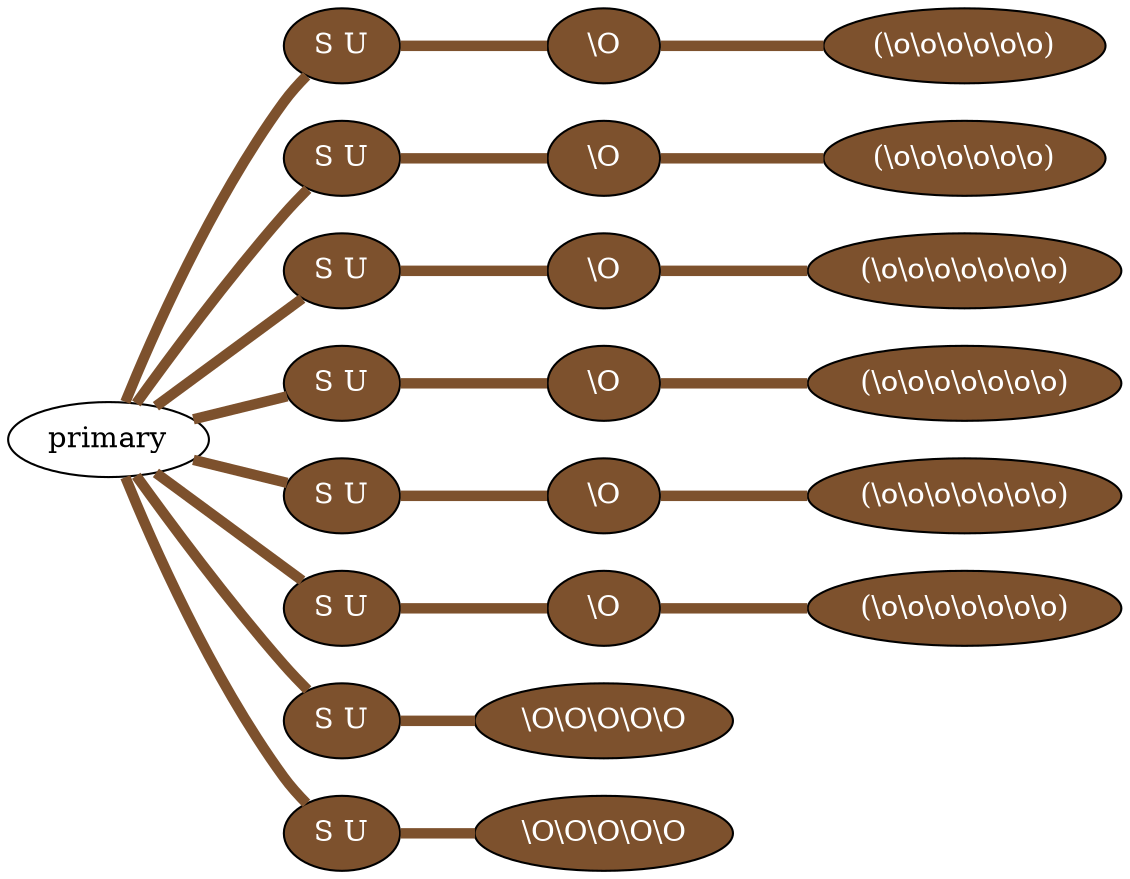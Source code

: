 graph {
 graph [rankdir=LR]
"1" [qtype="pendant_node", pendant_colors="#7D512D", pendant_ply="S", pendant_attach="U", pendant_length="35.5", label="S U", style=filled, fillcolor="#7D512D", fontcolor="#ffffff"]
"primary" -- "1" [qtype="pendant_link",penwidth=5,color="#7D512D"]
"1:0" [qtype="knot_node", knot_value="1", knot_type="S", knot_position="8.0", knot_spin="Z", label="\\O", style=filled, fillcolor="#7D512D" , fontcolor="#ffffff"]
"1" -- "1:0" [qtype="knot_link",penwidth=5,color="#7D512D"]
"1:1" [qtype="knot_node", knot_value="6", knot_type="L", knot_position="18.5", knot_spin="Z", label="(\\o\\o\\o\\o\\o\\o)", style=filled, fillcolor="#7D512D" , fontcolor="#ffffff"]
"1:0" -- "1:1" [qtype="knot_link",penwidth=5,color="#7D512D"]
"2" [qtype="pendant_node", pendant_colors="#7D512D", pendant_ply="S", pendant_attach="U", pendant_length="31.5", label="S U", style=filled, fillcolor="#7D512D", fontcolor="#ffffff"]
"primary" -- "2" [qtype="pendant_link",penwidth=5,color="#7D512D"]
"2:0" [qtype="knot_node", knot_value="1", knot_type="S", knot_position="8.0", knot_spin="Z", label="\\O", style=filled, fillcolor="#7D512D" , fontcolor="#ffffff"]
"2" -- "2:0" [qtype="knot_link",penwidth=5,color="#7D512D"]
"2:1" [qtype="knot_node", knot_value="6", knot_type="L", knot_position="19.0", knot_spin="Z", label="(\\o\\o\\o\\o\\o\\o)", style=filled, fillcolor="#7D512D" , fontcolor="#ffffff"]
"2:0" -- "2:1" [qtype="knot_link",penwidth=5,color="#7D512D"]
"3" [qtype="pendant_node", pendant_colors="#7D512D", pendant_ply="S", pendant_attach="U", pendant_length="33.0", label="S U", style=filled, fillcolor="#7D512D", fontcolor="#ffffff"]
"primary" -- "3" [qtype="pendant_link",penwidth=5,color="#7D512D"]
"3:0" [qtype="knot_node", knot_value="1", knot_type="S", knot_position="7.0", knot_spin="Z", label="\\O", style=filled, fillcolor="#7D512D" , fontcolor="#ffffff"]
"3" -- "3:0" [qtype="knot_link",penwidth=5,color="#7D512D"]
"3:1" [qtype="knot_node", knot_value="7", knot_type="L", knot_position="18.0", knot_spin="Z", label="(\\o\\o\\o\\o\\o\\o\\o)", style=filled, fillcolor="#7D512D" , fontcolor="#ffffff"]
"3:0" -- "3:1" [qtype="knot_link",penwidth=5,color="#7D512D"]
"4" [qtype="pendant_node", pendant_colors="#7D512D", pendant_ply="S", pendant_attach="U", pendant_length="29.5", label="S U", style=filled, fillcolor="#7D512D", fontcolor="#ffffff"]
"primary" -- "4" [qtype="pendant_link",penwidth=5,color="#7D512D"]
"4:0" [qtype="knot_node", knot_value="1", knot_type="S", knot_position="7.0", knot_spin="Z", label="\\O", style=filled, fillcolor="#7D512D" , fontcolor="#ffffff"]
"4" -- "4:0" [qtype="knot_link",penwidth=5,color="#7D512D"]
"4:1" [qtype="knot_node", knot_value="7", knot_type="L", knot_position="17.5", knot_spin="Z", label="(\\o\\o\\o\\o\\o\\o\\o)", style=filled, fillcolor="#7D512D" , fontcolor="#ffffff"]
"4:0" -- "4:1" [qtype="knot_link",penwidth=5,color="#7D512D"]
"5" [qtype="pendant_node", pendant_colors="#7D512D", pendant_ply="S", pendant_attach="U", pendant_length="30.5", label="S U", style=filled, fillcolor="#7D512D", fontcolor="#ffffff"]
"primary" -- "5" [qtype="pendant_link",penwidth=5,color="#7D512D"]
"5:0" [qtype="knot_node", knot_value="1", knot_type="S", knot_position="7.0", knot_spin="Z", label="\\O", style=filled, fillcolor="#7D512D" , fontcolor="#ffffff"]
"5" -- "5:0" [qtype="knot_link",penwidth=5,color="#7D512D"]
"5:1" [qtype="knot_node", knot_value="7", knot_type="L", knot_position="18.0", knot_spin="Z", label="(\\o\\o\\o\\o\\o\\o\\o)", style=filled, fillcolor="#7D512D" , fontcolor="#ffffff"]
"5:0" -- "5:1" [qtype="knot_link",penwidth=5,color="#7D512D"]
"6" [qtype="pendant_node", pendant_colors="#7D512D", pendant_ply="S", pendant_attach="U", pendant_length="30.5", label="S U", style=filled, fillcolor="#7D512D", fontcolor="#ffffff"]
"primary" -- "6" [qtype="pendant_link",penwidth=5,color="#7D512D"]
"6:0" [qtype="knot_node", knot_value="1", knot_type="S", knot_position="7.0", knot_spin="Z", label="\\O", style=filled, fillcolor="#7D512D" , fontcolor="#ffffff"]
"6" -- "6:0" [qtype="knot_link",penwidth=5,color="#7D512D"]
"6:1" [qtype="knot_node", knot_value="7", knot_type="L", knot_position="17.0", knot_spin="Z", label="(\\o\\o\\o\\o\\o\\o\\o)", style=filled, fillcolor="#7D512D" , fontcolor="#ffffff"]
"6:0" -- "6:1" [qtype="knot_link",penwidth=5,color="#7D512D"]
"7" [qtype="pendant_node", pendant_colors="#7D512D", pendant_ply="S", pendant_attach="U", pendant_length="32.0", label="S U", style=filled, fillcolor="#7D512D", fontcolor="#ffffff"]
"primary" -- "7" [qtype="pendant_link",penwidth=5,color="#7D512D"]
"7:0" [qtype="knot_node", knot_value="5", knot_type="S", knot_position="7.0", knot_spin="Z", label="\\O\\O\\O\\O\\O", style=filled, fillcolor="#7D512D" , fontcolor="#ffffff"]
"7" -- "7:0" [qtype="knot_link",penwidth=5,color="#7D512D"]
"8" [qtype="pendant_node", pendant_colors="#7D512D", pendant_ply="S", pendant_attach="U", pendant_length="40.0", label="S U", style=filled, fillcolor="#7D512D", fontcolor="#ffffff"]
"primary" -- "8" [qtype="pendant_link",penwidth=5,color="#7D512D"]
"8:0" [qtype="knot_node", knot_value="5", knot_type="S", knot_position="6.0", knot_spin="Z", label="\\O\\O\\O\\O\\O", style=filled, fillcolor="#7D512D" , fontcolor="#ffffff"]
"8" -- "8:0" [qtype="knot_link",penwidth=5,color="#7D512D"]
}
